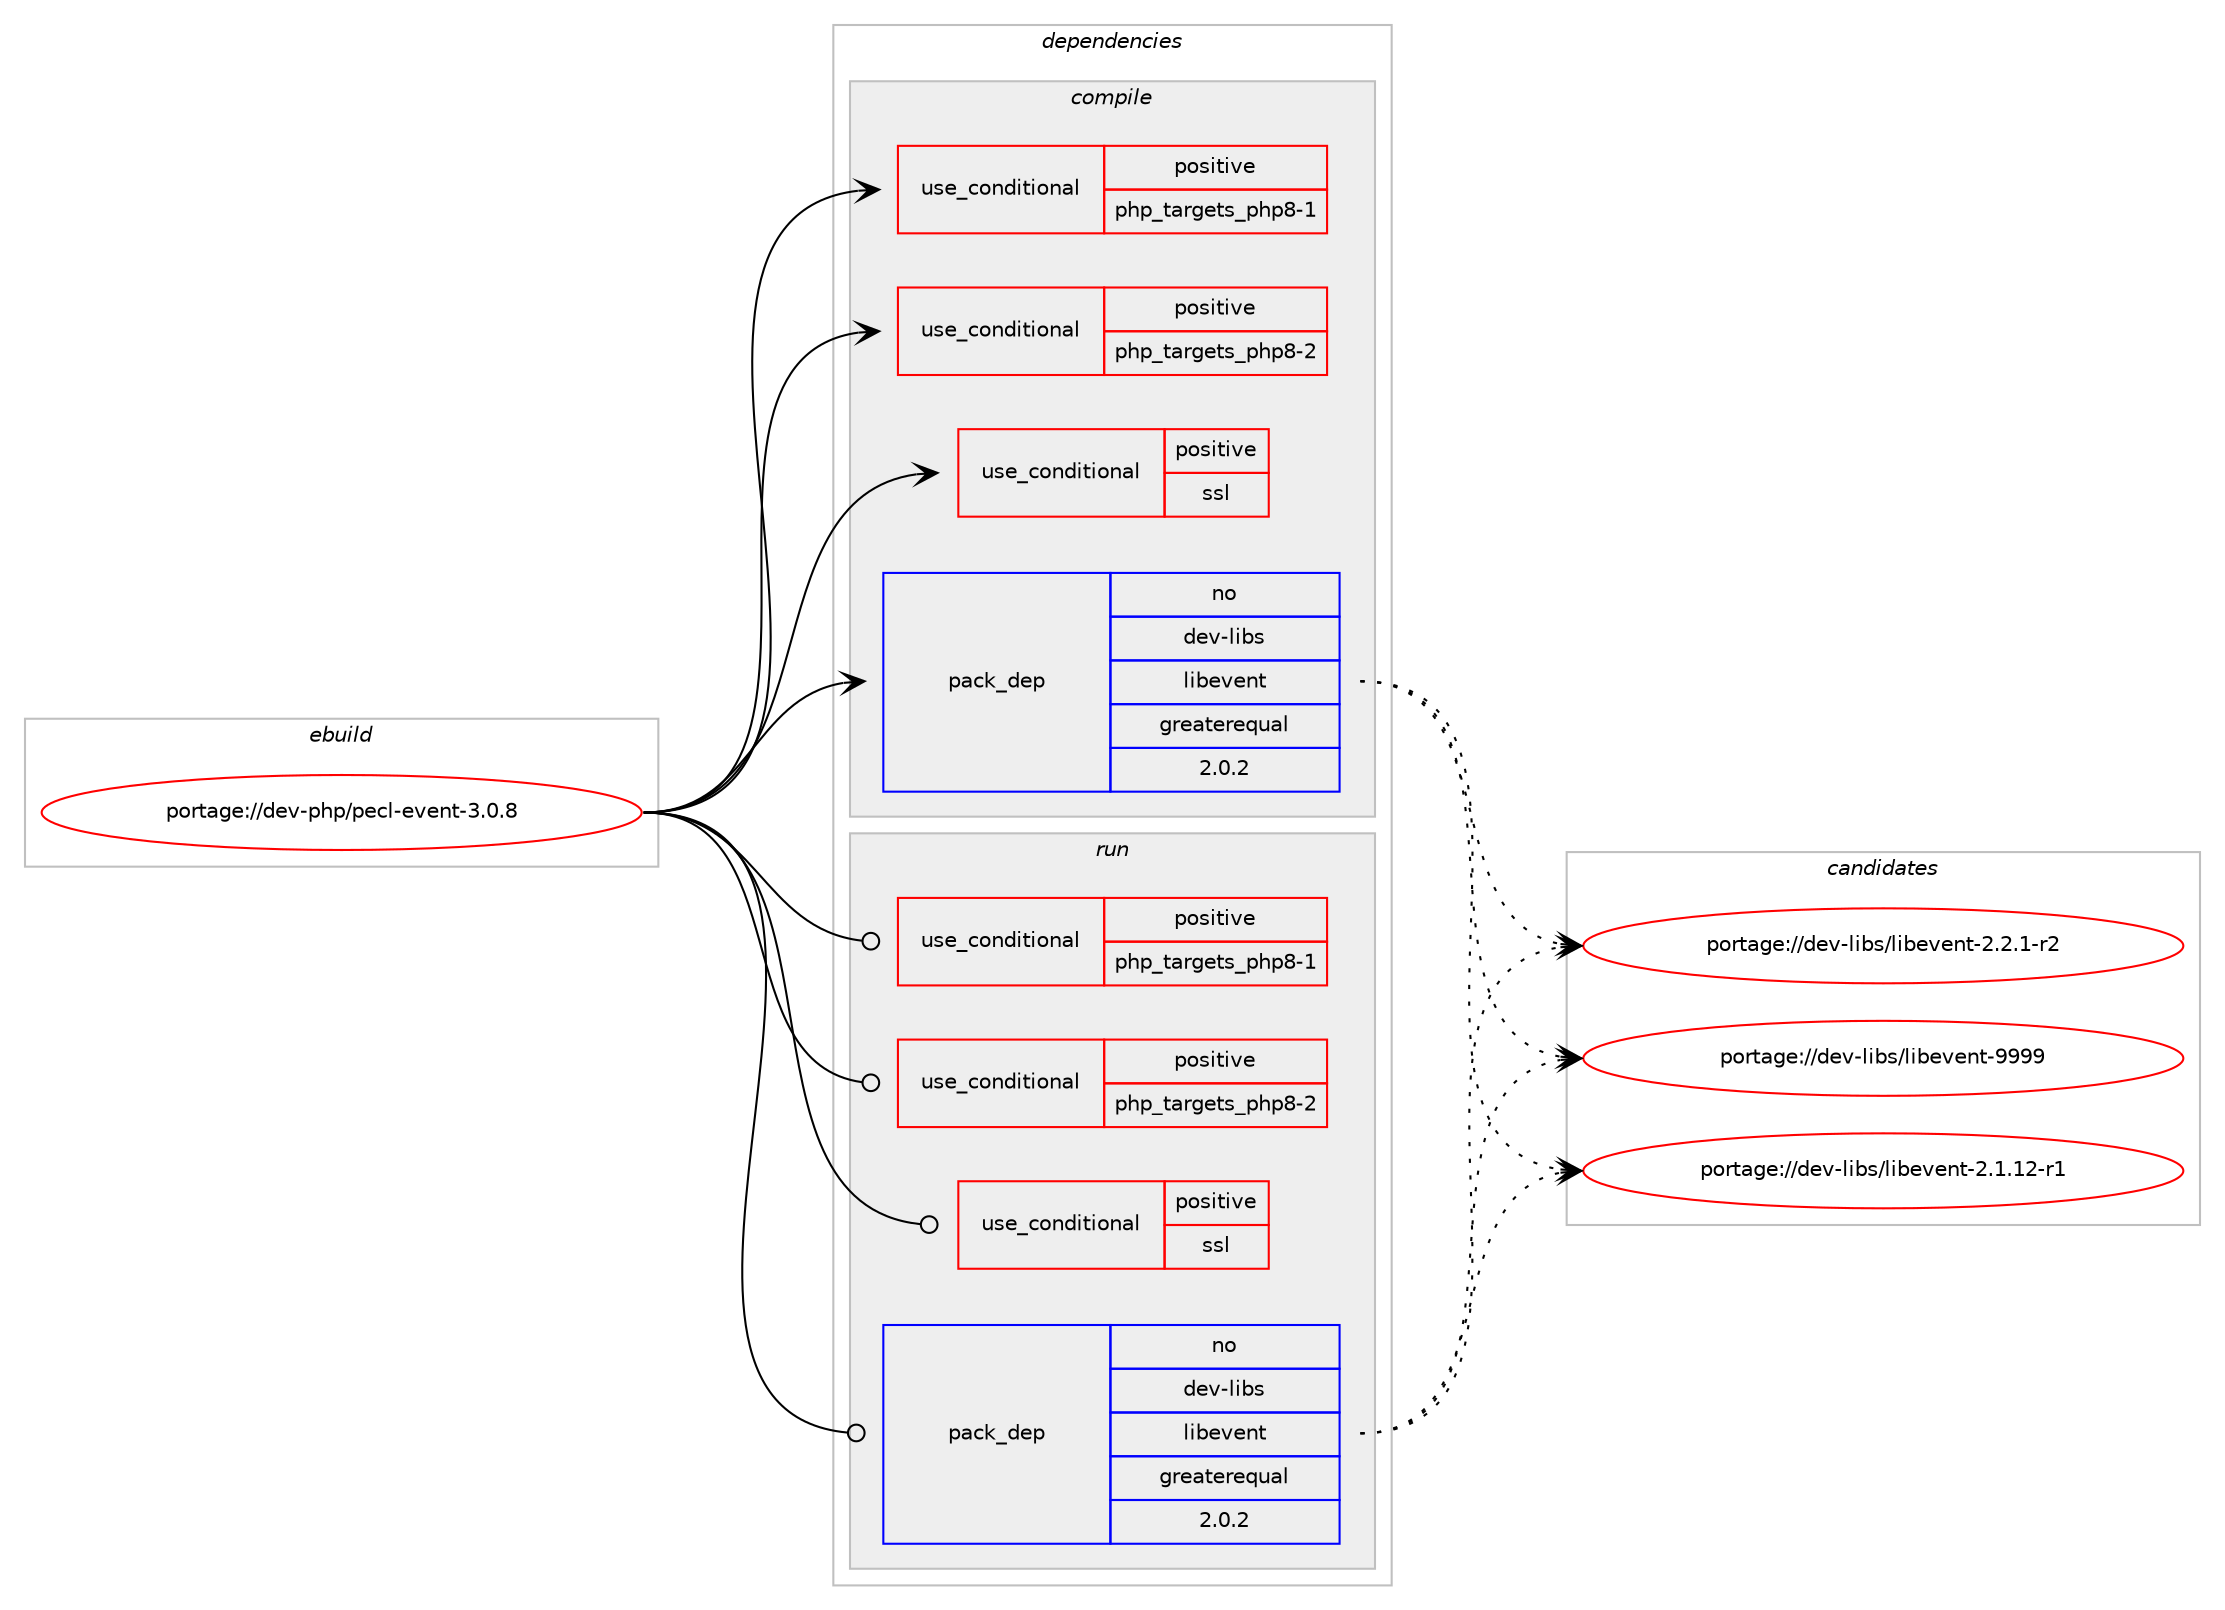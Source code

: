 digraph prolog {

# *************
# Graph options
# *************

newrank=true;
concentrate=true;
compound=true;
graph [rankdir=LR,fontname=Helvetica,fontsize=10,ranksep=1.5];#, ranksep=2.5, nodesep=0.2];
edge  [arrowhead=vee];
node  [fontname=Helvetica,fontsize=10];

# **********
# The ebuild
# **********

subgraph cluster_leftcol {
color=gray;
rank=same;
label=<<i>ebuild</i>>;
id [label="portage://dev-php/pecl-event-3.0.8", color=red, width=4, href="../dev-php/pecl-event-3.0.8.svg"];
}

# ****************
# The dependencies
# ****************

subgraph cluster_midcol {
color=gray;
label=<<i>dependencies</i>>;
subgraph cluster_compile {
fillcolor="#eeeeee";
style=filled;
label=<<i>compile</i>>;
subgraph cond29325 {
dependency70256 [label=<<TABLE BORDER="0" CELLBORDER="1" CELLSPACING="0" CELLPADDING="4"><TR><TD ROWSPAN="3" CELLPADDING="10">use_conditional</TD></TR><TR><TD>positive</TD></TR><TR><TD>php_targets_php8-1</TD></TR></TABLE>>, shape=none, color=red];
# *** BEGIN UNKNOWN DEPENDENCY TYPE (TODO) ***
# dependency70256 -> package_dependency(portage://dev-php/pecl-event-3.0.8,install,no,dev-lang,php,none,[,,],[slot(8.1)],[use(optenable(sockets),negative)])
# *** END UNKNOWN DEPENDENCY TYPE (TODO) ***

}
id:e -> dependency70256:w [weight=20,style="solid",arrowhead="vee"];
subgraph cond29326 {
dependency70257 [label=<<TABLE BORDER="0" CELLBORDER="1" CELLSPACING="0" CELLPADDING="4"><TR><TD ROWSPAN="3" CELLPADDING="10">use_conditional</TD></TR><TR><TD>positive</TD></TR><TR><TD>php_targets_php8-2</TD></TR></TABLE>>, shape=none, color=red];
# *** BEGIN UNKNOWN DEPENDENCY TYPE (TODO) ***
# dependency70257 -> package_dependency(portage://dev-php/pecl-event-3.0.8,install,no,dev-lang,php,none,[,,],[slot(8.2)],[use(optenable(sockets),negative)])
# *** END UNKNOWN DEPENDENCY TYPE (TODO) ***

}
id:e -> dependency70257:w [weight=20,style="solid",arrowhead="vee"];
subgraph cond29327 {
dependency70258 [label=<<TABLE BORDER="0" CELLBORDER="1" CELLSPACING="0" CELLPADDING="4"><TR><TD ROWSPAN="3" CELLPADDING="10">use_conditional</TD></TR><TR><TD>positive</TD></TR><TR><TD>ssl</TD></TR></TABLE>>, shape=none, color=red];
# *** BEGIN UNKNOWN DEPENDENCY TYPE (TODO) ***
# dependency70258 -> package_dependency(portage://dev-php/pecl-event-3.0.8,install,no,dev-libs,openssl,none,[,,],[slot(0),equal],[])
# *** END UNKNOWN DEPENDENCY TYPE (TODO) ***

}
id:e -> dependency70258:w [weight=20,style="solid",arrowhead="vee"];
subgraph pack39731 {
dependency70259 [label=<<TABLE BORDER="0" CELLBORDER="1" CELLSPACING="0" CELLPADDING="4" WIDTH="220"><TR><TD ROWSPAN="6" CELLPADDING="30">pack_dep</TD></TR><TR><TD WIDTH="110">no</TD></TR><TR><TD>dev-libs</TD></TR><TR><TD>libevent</TD></TR><TR><TD>greaterequal</TD></TR><TR><TD>2.0.2</TD></TR></TABLE>>, shape=none, color=blue];
}
id:e -> dependency70259:w [weight=20,style="solid",arrowhead="vee"];
}
subgraph cluster_compileandrun {
fillcolor="#eeeeee";
style=filled;
label=<<i>compile and run</i>>;
}
subgraph cluster_run {
fillcolor="#eeeeee";
style=filled;
label=<<i>run</i>>;
subgraph cond29328 {
dependency70260 [label=<<TABLE BORDER="0" CELLBORDER="1" CELLSPACING="0" CELLPADDING="4"><TR><TD ROWSPAN="3" CELLPADDING="10">use_conditional</TD></TR><TR><TD>positive</TD></TR><TR><TD>php_targets_php8-1</TD></TR></TABLE>>, shape=none, color=red];
# *** BEGIN UNKNOWN DEPENDENCY TYPE (TODO) ***
# dependency70260 -> package_dependency(portage://dev-php/pecl-event-3.0.8,run,no,dev-lang,php,none,[,,],[slot(8.1)],[use(optenable(sockets),negative)])
# *** END UNKNOWN DEPENDENCY TYPE (TODO) ***

}
id:e -> dependency70260:w [weight=20,style="solid",arrowhead="odot"];
subgraph cond29329 {
dependency70261 [label=<<TABLE BORDER="0" CELLBORDER="1" CELLSPACING="0" CELLPADDING="4"><TR><TD ROWSPAN="3" CELLPADDING="10">use_conditional</TD></TR><TR><TD>positive</TD></TR><TR><TD>php_targets_php8-2</TD></TR></TABLE>>, shape=none, color=red];
# *** BEGIN UNKNOWN DEPENDENCY TYPE (TODO) ***
# dependency70261 -> package_dependency(portage://dev-php/pecl-event-3.0.8,run,no,dev-lang,php,none,[,,],[slot(8.2)],[use(optenable(sockets),negative)])
# *** END UNKNOWN DEPENDENCY TYPE (TODO) ***

}
id:e -> dependency70261:w [weight=20,style="solid",arrowhead="odot"];
subgraph cond29330 {
dependency70262 [label=<<TABLE BORDER="0" CELLBORDER="1" CELLSPACING="0" CELLPADDING="4"><TR><TD ROWSPAN="3" CELLPADDING="10">use_conditional</TD></TR><TR><TD>positive</TD></TR><TR><TD>ssl</TD></TR></TABLE>>, shape=none, color=red];
# *** BEGIN UNKNOWN DEPENDENCY TYPE (TODO) ***
# dependency70262 -> package_dependency(portage://dev-php/pecl-event-3.0.8,run,no,dev-libs,openssl,none,[,,],[slot(0),equal],[])
# *** END UNKNOWN DEPENDENCY TYPE (TODO) ***

}
id:e -> dependency70262:w [weight=20,style="solid",arrowhead="odot"];
subgraph pack39732 {
dependency70263 [label=<<TABLE BORDER="0" CELLBORDER="1" CELLSPACING="0" CELLPADDING="4" WIDTH="220"><TR><TD ROWSPAN="6" CELLPADDING="30">pack_dep</TD></TR><TR><TD WIDTH="110">no</TD></TR><TR><TD>dev-libs</TD></TR><TR><TD>libevent</TD></TR><TR><TD>greaterequal</TD></TR><TR><TD>2.0.2</TD></TR></TABLE>>, shape=none, color=blue];
}
id:e -> dependency70263:w [weight=20,style="solid",arrowhead="odot"];
# *** BEGIN UNKNOWN DEPENDENCY TYPE (TODO) ***
# id -> package_dependency(portage://dev-php/pecl-event-3.0.8,run,weak,dev-php,pecl-libevent,none,[,,],[],[])
# *** END UNKNOWN DEPENDENCY TYPE (TODO) ***

}
}

# **************
# The candidates
# **************

subgraph cluster_choices {
rank=same;
color=gray;
label=<<i>candidates</i>>;

subgraph choice39731 {
color=black;
nodesep=1;
choice10010111845108105981154710810598101118101110116455046494649504511449 [label="portage://dev-libs/libevent-2.1.12-r1", color=red, width=4,href="../dev-libs/libevent-2.1.12-r1.svg"];
choice100101118451081059811547108105981011181011101164550465046494511450 [label="portage://dev-libs/libevent-2.2.1-r2", color=red, width=4,href="../dev-libs/libevent-2.2.1-r2.svg"];
choice100101118451081059811547108105981011181011101164557575757 [label="portage://dev-libs/libevent-9999", color=red, width=4,href="../dev-libs/libevent-9999.svg"];
dependency70259:e -> choice10010111845108105981154710810598101118101110116455046494649504511449:w [style=dotted,weight="100"];
dependency70259:e -> choice100101118451081059811547108105981011181011101164550465046494511450:w [style=dotted,weight="100"];
dependency70259:e -> choice100101118451081059811547108105981011181011101164557575757:w [style=dotted,weight="100"];
}
subgraph choice39732 {
color=black;
nodesep=1;
choice10010111845108105981154710810598101118101110116455046494649504511449 [label="portage://dev-libs/libevent-2.1.12-r1", color=red, width=4,href="../dev-libs/libevent-2.1.12-r1.svg"];
choice100101118451081059811547108105981011181011101164550465046494511450 [label="portage://dev-libs/libevent-2.2.1-r2", color=red, width=4,href="../dev-libs/libevent-2.2.1-r2.svg"];
choice100101118451081059811547108105981011181011101164557575757 [label="portage://dev-libs/libevent-9999", color=red, width=4,href="../dev-libs/libevent-9999.svg"];
dependency70263:e -> choice10010111845108105981154710810598101118101110116455046494649504511449:w [style=dotted,weight="100"];
dependency70263:e -> choice100101118451081059811547108105981011181011101164550465046494511450:w [style=dotted,weight="100"];
dependency70263:e -> choice100101118451081059811547108105981011181011101164557575757:w [style=dotted,weight="100"];
}
}

}
